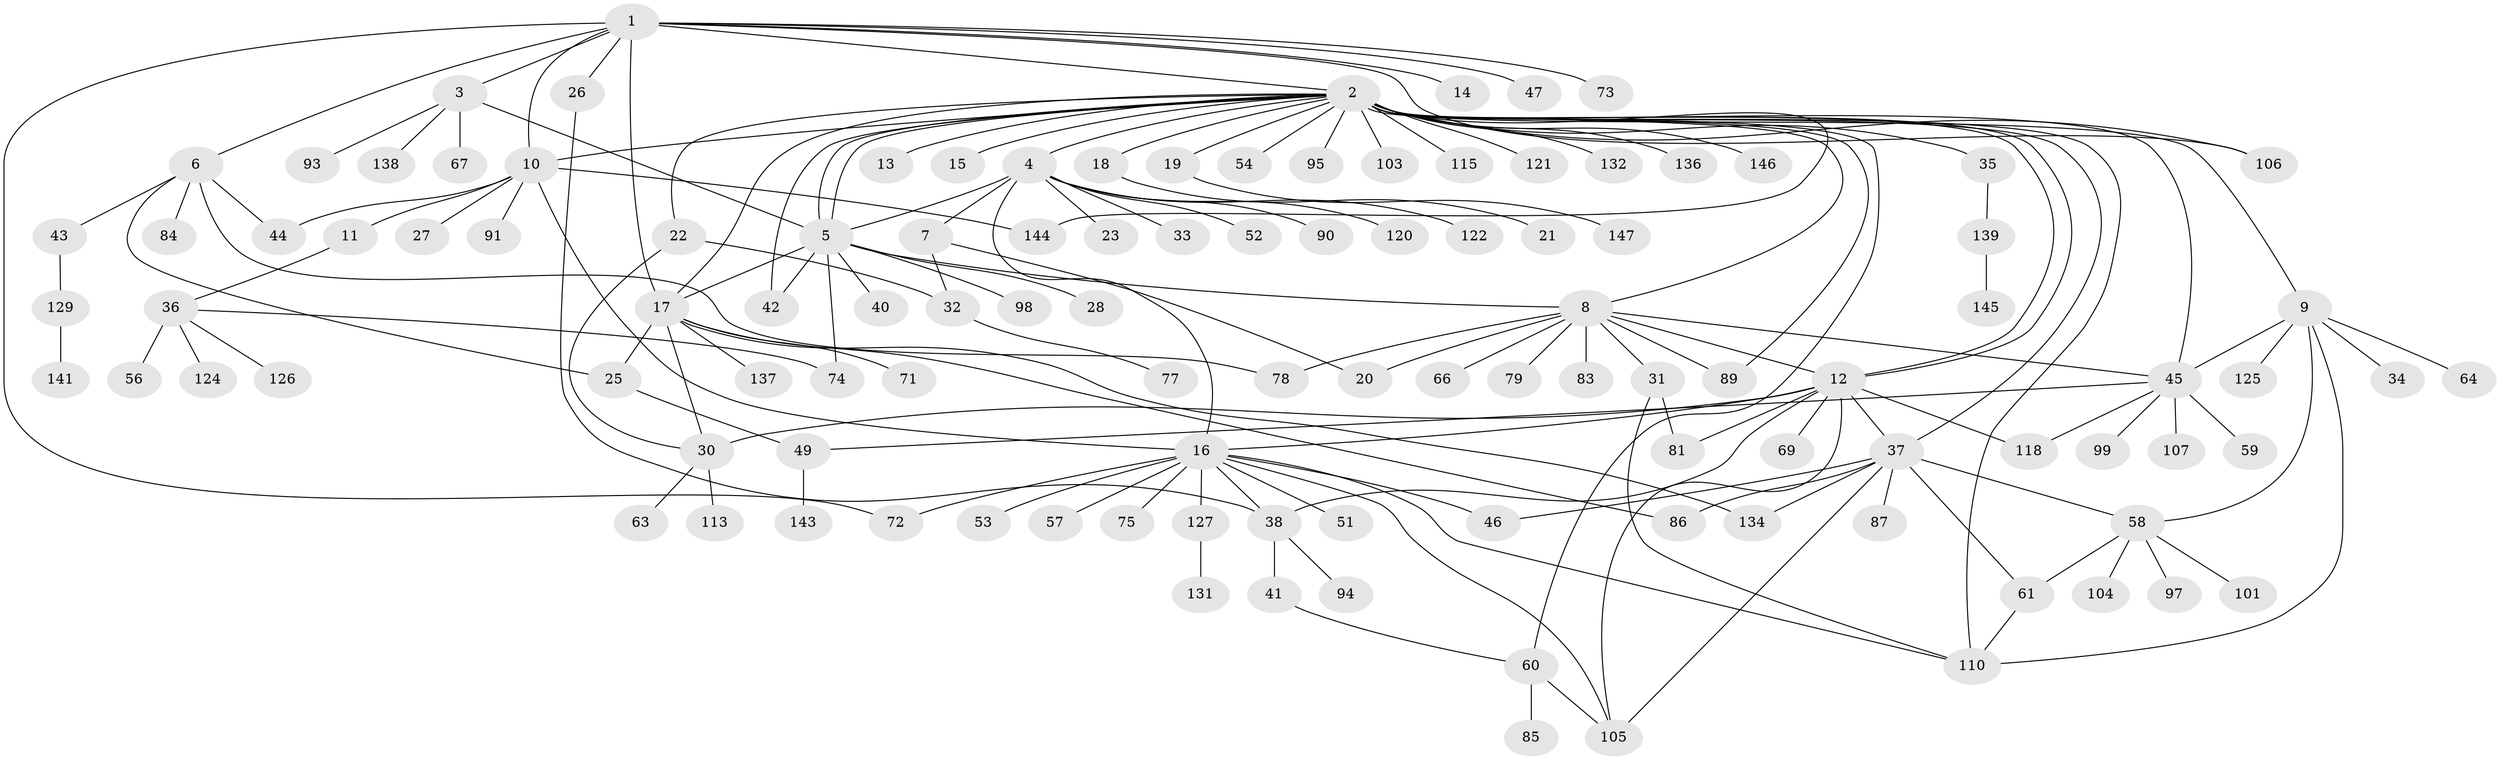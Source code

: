// Generated by graph-tools (version 1.1) at 2025/51/02/27/25 19:51:57]
// undirected, 114 vertices, 158 edges
graph export_dot {
graph [start="1"]
  node [color=gray90,style=filled];
  1 [super="+24"];
  2 [super="+68"];
  3 [super="+82"];
  4 [super="+142"];
  5 [super="+50"];
  6 [super="+112"];
  7 [super="+133"];
  8 [super="+65"];
  9 [super="+62"];
  10 [super="+55"];
  11;
  12 [super="+39"];
  13;
  14;
  15;
  16 [super="+29"];
  17 [super="+114"];
  18 [super="+80"];
  19;
  20;
  21;
  22;
  23;
  25;
  26 [super="+140"];
  27;
  28;
  30 [super="+48"];
  31;
  32 [super="+123"];
  33;
  34;
  35 [super="+70"];
  36 [super="+88"];
  37 [super="+116"];
  38 [super="+135"];
  40;
  41 [super="+76"];
  42;
  43 [super="+92"];
  44;
  45 [super="+102"];
  46 [super="+100"];
  47;
  49 [super="+108"];
  51;
  52;
  53;
  54;
  56;
  57;
  58 [super="+111"];
  59;
  60;
  61;
  63 [super="+119"];
  64;
  66;
  67;
  69;
  71;
  72;
  73;
  74;
  75;
  77 [super="+109"];
  78;
  79;
  81 [super="+96"];
  83;
  84;
  85;
  86;
  87;
  89 [super="+128"];
  90;
  91;
  93;
  94;
  95;
  97;
  98;
  99;
  101;
  103;
  104;
  105 [super="+117"];
  106;
  107;
  110 [super="+130"];
  113;
  115;
  118;
  120;
  121;
  122;
  124;
  125;
  126;
  127;
  129;
  131;
  132;
  134;
  136;
  137;
  138;
  139;
  141;
  143;
  144;
  145;
  146;
  147;
  1 -- 2;
  1 -- 3;
  1 -- 6;
  1 -- 10;
  1 -- 14;
  1 -- 17;
  1 -- 26;
  1 -- 47;
  1 -- 72;
  1 -- 73;
  1 -- 106;
  2 -- 4;
  2 -- 5;
  2 -- 5;
  2 -- 9;
  2 -- 10 [weight=2];
  2 -- 12;
  2 -- 12;
  2 -- 13;
  2 -- 15;
  2 -- 17;
  2 -- 18;
  2 -- 19;
  2 -- 22;
  2 -- 35;
  2 -- 37;
  2 -- 42;
  2 -- 54;
  2 -- 60;
  2 -- 89;
  2 -- 95;
  2 -- 103;
  2 -- 106;
  2 -- 115;
  2 -- 121;
  2 -- 132;
  2 -- 136;
  2 -- 144;
  2 -- 146;
  2 -- 45;
  2 -- 8;
  2 -- 110;
  3 -- 5;
  3 -- 67;
  3 -- 93;
  3 -- 138;
  4 -- 5;
  4 -- 7;
  4 -- 16;
  4 -- 23;
  4 -- 33;
  4 -- 52;
  4 -- 90;
  4 -- 120;
  4 -- 122;
  5 -- 8;
  5 -- 17;
  5 -- 28;
  5 -- 40;
  5 -- 42;
  5 -- 74;
  5 -- 98;
  6 -- 25;
  6 -- 43;
  6 -- 44;
  6 -- 78;
  6 -- 84;
  7 -- 20;
  7 -- 32;
  8 -- 20;
  8 -- 31;
  8 -- 66;
  8 -- 78;
  8 -- 79;
  8 -- 89;
  8 -- 45;
  8 -- 83;
  8 -- 12;
  9 -- 34;
  9 -- 45;
  9 -- 58;
  9 -- 64;
  9 -- 125;
  9 -- 110;
  10 -- 11;
  10 -- 16;
  10 -- 27;
  10 -- 44;
  10 -- 144;
  10 -- 91;
  11 -- 36;
  12 -- 16;
  12 -- 30;
  12 -- 37;
  12 -- 38;
  12 -- 69;
  12 -- 81;
  12 -- 105;
  12 -- 118;
  16 -- 46;
  16 -- 57 [weight=2];
  16 -- 72;
  16 -- 127;
  16 -- 51;
  16 -- 53;
  16 -- 38;
  16 -- 105;
  16 -- 75;
  16 -- 110;
  17 -- 25;
  17 -- 30;
  17 -- 71;
  17 -- 86;
  17 -- 134;
  17 -- 137;
  18 -- 21;
  19 -- 147;
  22 -- 32;
  22 -- 30;
  25 -- 49;
  26 -- 38;
  30 -- 113;
  30 -- 63;
  31 -- 81;
  31 -- 110;
  32 -- 77;
  35 -- 139;
  36 -- 56;
  36 -- 74;
  36 -- 124;
  36 -- 126;
  37 -- 46;
  37 -- 61;
  37 -- 86;
  37 -- 87;
  37 -- 105;
  37 -- 134;
  37 -- 58;
  38 -- 41;
  38 -- 94;
  41 -- 60;
  43 -- 129;
  45 -- 59;
  45 -- 99;
  45 -- 107;
  45 -- 49;
  45 -- 118;
  49 -- 143;
  58 -- 61;
  58 -- 97;
  58 -- 101;
  58 -- 104;
  60 -- 85;
  60 -- 105;
  61 -- 110;
  127 -- 131;
  129 -- 141;
  139 -- 145;
}
